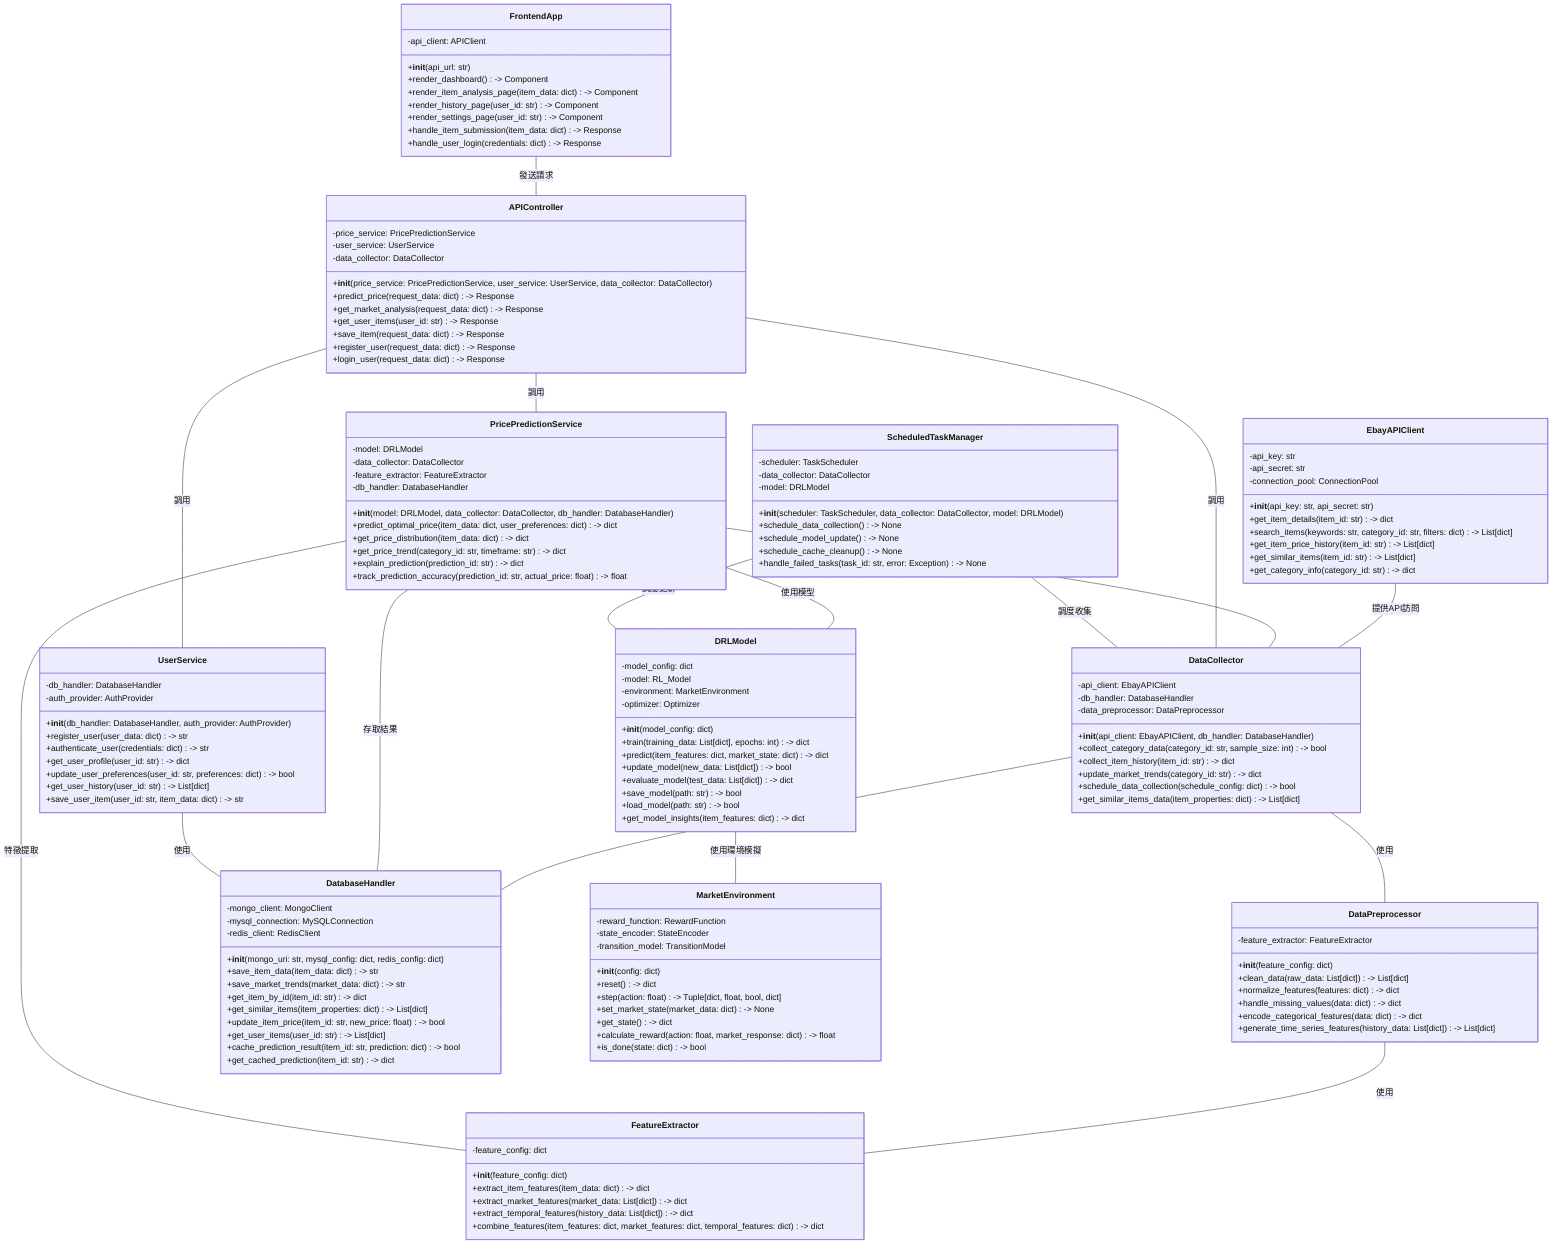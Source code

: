 classDiagram
    class EbayAPIClient {
        -api_key: str
        -api_secret: str
        -connection_pool: ConnectionPool
        +__init__(api_key: str, api_secret: str)
        +get_item_details(item_id: str) -> dict
        +search_items(keywords: str, category_id: str, filters: dict) -> List[dict]
        +get_item_price_history(item_id: str) -> List[dict]
        +get_similar_items(item_id: str) -> List[dict]
        +get_category_info(category_id: str) -> dict
    }
    
    class DataCollector {
        -api_client: EbayAPIClient
        -db_handler: DatabaseHandler
        -data_preprocessor: DataPreprocessor
        +__init__(api_client: EbayAPIClient, db_handler: DatabaseHandler)
        +collect_category_data(category_id: str, sample_size: int) -> bool
        +collect_item_history(item_id: str) -> dict
        +update_market_trends(category_id: str) -> dict
        +schedule_data_collection(schedule_config: dict) -> bool
        +get_similar_items_data(item_properties: dict) -> List[dict]
    }
    
    class DataPreprocessor {
        -feature_extractor: FeatureExtractor
        +__init__(feature_config: dict)
        +clean_data(raw_data: List[dict]) -> List[dict]
        +normalize_features(features: dict) -> dict
        +handle_missing_values(data: dict) -> dict
        +encode_categorical_features(data: dict) -> dict
        +generate_time_series_features(history_data: List[dict]) -> List[dict]
    }
    
    class FeatureExtractor {
        -feature_config: dict
        +__init__(feature_config: dict)
        +extract_item_features(item_data: dict) -> dict
        +extract_market_features(market_data: List[dict]) -> dict
        +extract_temporal_features(history_data: List[dict]) -> dict
        +combine_features(item_features: dict, market_features: dict, temporal_features: dict) -> dict
    }
    
    class DatabaseHandler {
        -mongo_client: MongoClient
        -mysql_connection: MySQLConnection
        -redis_client: RedisClient
        +__init__(mongo_uri: str, mysql_config: dict, redis_config: dict)
        +save_item_data(item_data: dict) -> str
        +save_market_trends(market_data: dict) -> str
        +get_item_by_id(item_id: str) -> dict
        +get_similar_items(item_properties: dict) -> List[dict]
        +update_item_price(item_id: str, new_price: float) -> bool
        +get_user_items(user_id: str) -> List[dict]
        +cache_prediction_result(item_id: str, prediction: dict) -> bool
        +get_cached_prediction(item_id: str) -> dict
    }
    
    class DRLModel {
        -model_config: dict
        -model: RL_Model
        -environment: MarketEnvironment
        -optimizer: Optimizer
        +__init__(model_config: dict)
        +train(training_data: List[dict], epochs: int) -> dict
        +predict(item_features: dict, market_state: dict) -> dict
        +update_model(new_data: List[dict]) -> bool
        +evaluate_model(test_data: List[dict]) -> dict
        +save_model(path: str) -> bool
        +load_model(path: str) -> bool
        +get_model_insights(item_features: dict) -> dict
    }
    
    class MarketEnvironment {
        -reward_function: RewardFunction
        -state_encoder: StateEncoder
        -transition_model: TransitionModel
        +__init__(config: dict)
        +reset() -> dict
        +step(action: float) -> Tuple[dict, float, bool, dict]
        +set_market_state(market_data: dict) -> None
        +get_state() -> dict
        +calculate_reward(action: float, market_response: dict) -> float
        +is_done(state: dict) -> bool
    }
    
    class PricePredictionService {
        -model: DRLModel
        -data_collector: DataCollector
        -feature_extractor: FeatureExtractor
        -db_handler: DatabaseHandler
        +__init__(model: DRLModel, data_collector: DataCollector, db_handler: DatabaseHandler)
        +predict_optimal_price(item_data: dict, user_preferences: dict) -> dict
        +get_price_distribution(item_data: dict) -> dict
        +get_price_trend(category_id: str, timeframe: str) -> dict
        +explain_prediction(prediction_id: str) -> dict
        +track_prediction_accuracy(prediction_id: str, actual_price: float) -> float
    }
    
    class UserService {
        -db_handler: DatabaseHandler
        -auth_provider: AuthProvider
        +__init__(db_handler: DatabaseHandler, auth_provider: AuthProvider)
        +register_user(user_data: dict) -> str
        +authenticate_user(credentials: dict) -> str
        +get_user_profile(user_id: str) -> dict
        +update_user_preferences(user_id: str, preferences: dict) -> bool
        +get_user_history(user_id: str) -> List[dict]
        +save_user_item(user_id: str, item_data: dict) -> str
    }
    
    class APIController {
        -price_service: PricePredictionService
        -user_service: UserService
        -data_collector: DataCollector
        +__init__(price_service: PricePredictionService, user_service: UserService, data_collector: DataCollector)
        +predict_price(request_data: dict) -> Response
        +get_market_analysis(request_data: dict) -> Response
        +get_user_items(user_id: str) -> Response
        +save_item(request_data: dict) -> Response
        +register_user(request_data: dict) -> Response
        +login_user(request_data: dict) -> Response
    }
    
    class FrontendApp {
        -api_client: APIClient
        +__init__(api_url: str)
        +render_dashboard() -> Component
        +render_item_analysis_page(item_data: dict) -> Component
        +render_history_page(user_id: str) -> Component
        +render_settings_page(user_id: str) -> Component
        +handle_item_submission(item_data: dict) -> Response
        +handle_user_login(credentials: dict) -> Response
    }
    
    class ScheduledTaskManager {
        -scheduler: TaskScheduler
        -data_collector: DataCollector
        -model: DRLModel
        +__init__(scheduler: TaskScheduler, data_collector: DataCollector, model: DRLModel)
        +schedule_data_collection() -> None
        +schedule_model_update() -> None
        +schedule_cache_cleanup() -> None
        +handle_failed_tasks(task_id: str, error: Exception) -> None
    }
    
    EbayAPIClient -- DataCollector : 提供API訪問
    DataCollector -- DataPreprocessor : 使用
    DataPreprocessor -- FeatureExtractor : 使用
    DataCollector -- DatabaseHandler : 存儲數據
    DRLModel -- MarketEnvironment : 使用環境模擬
    PricePredictionService -- DRLModel : 使用模型
    PricePredictionService -- DataCollector : 獲取數據
    PricePredictionService -- FeatureExtractor : 特徵提取
    PricePredictionService -- DatabaseHandler : 存取結果
    UserService -- DatabaseHandler : 使用
    APIController -- PricePredictionService : 調用
    APIController -- UserService : 調用
    APIController -- DataCollector : 調用
    FrontendApp -- APIController : 發送請求
    ScheduledTaskManager -- DataCollector : 調度收集
    ScheduledTaskManager -- DRLModel : 調度更新